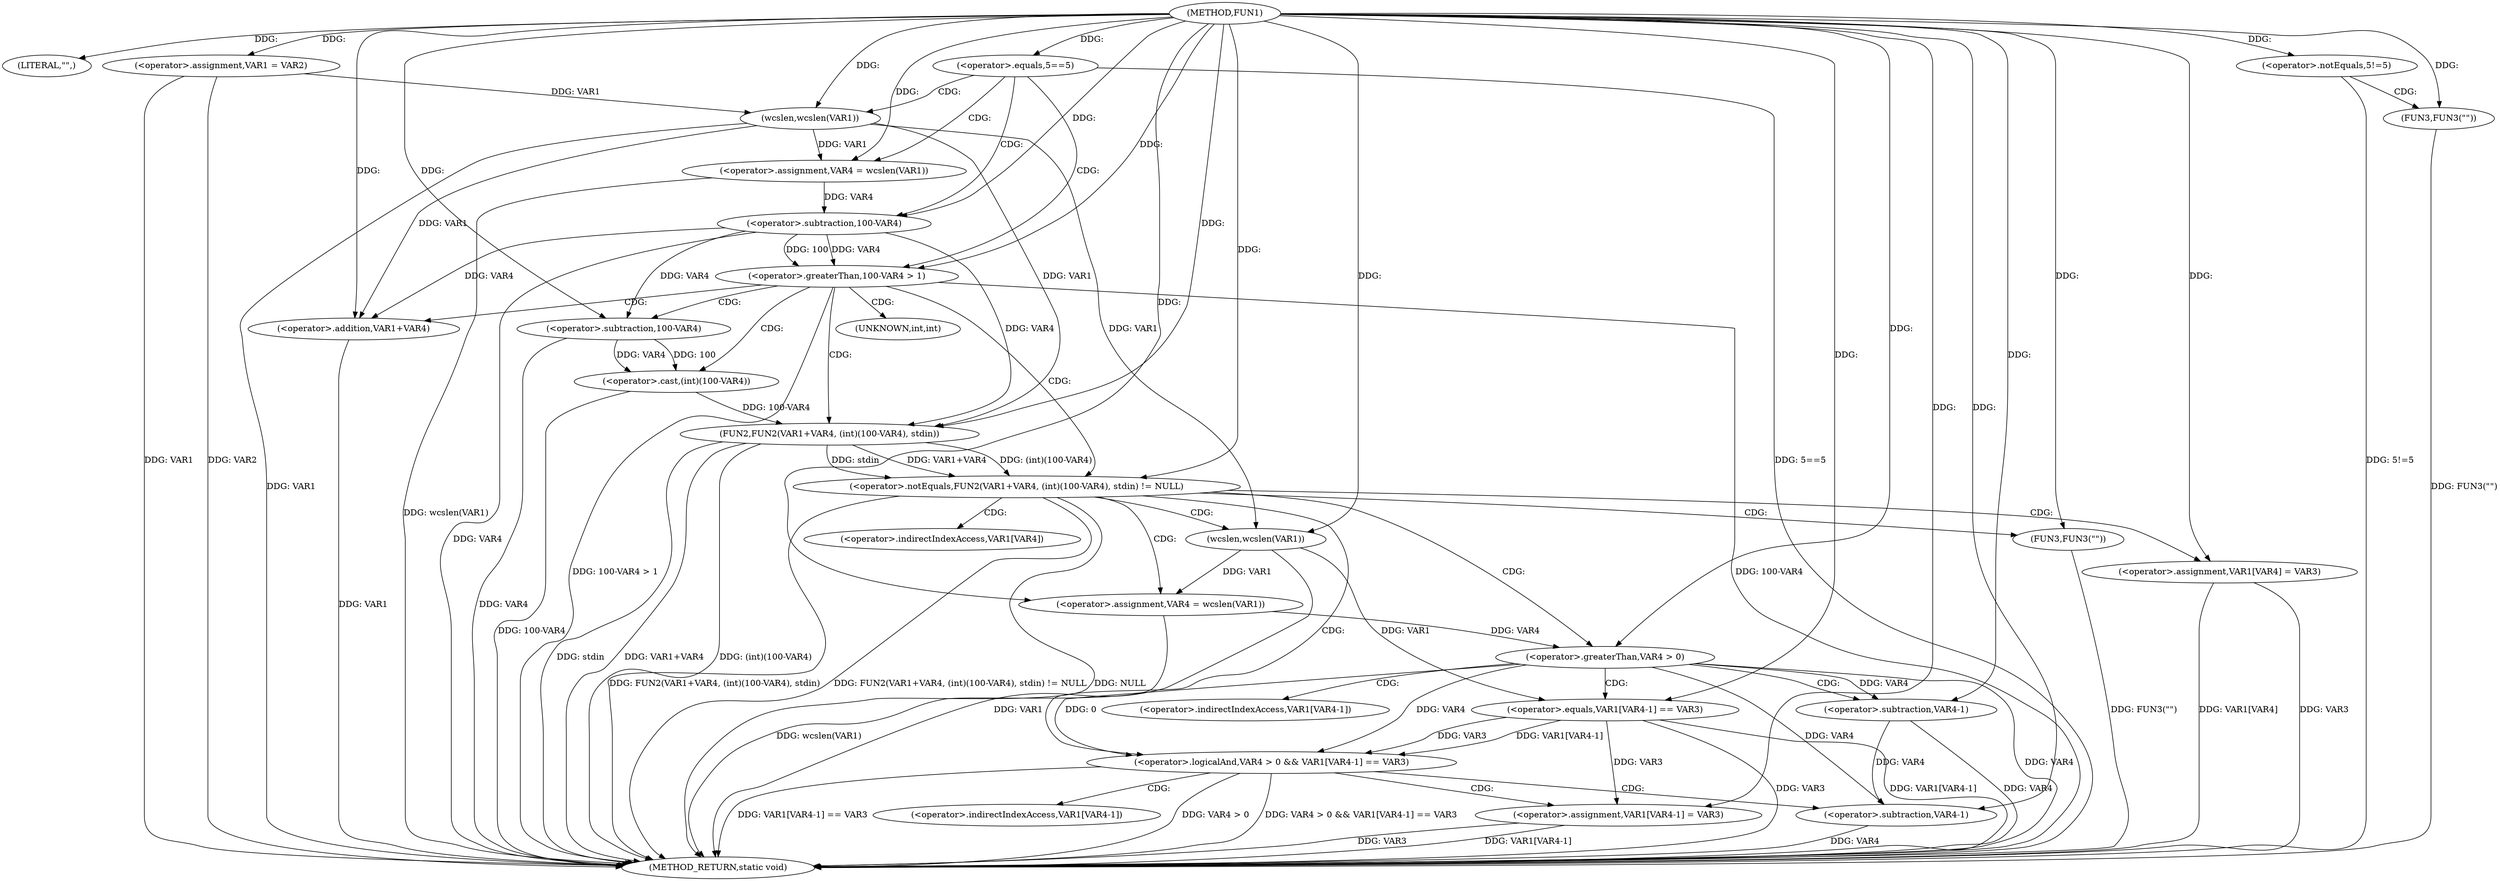 digraph FUN1 {  
"1000100" [label = "(METHOD,FUN1)" ]
"1000181" [label = "(METHOD_RETURN,static void)" ]
"1000103" [label = "(LITERAL,\"\",)" ]
"1000104" [label = "(<operator>.assignment,VAR1 = VAR2)" ]
"1000108" [label = "(<operator>.equals,5==5)" ]
"1000114" [label = "(<operator>.assignment,VAR4 = wcslen(VAR1))" ]
"1000116" [label = "(wcslen,wcslen(VAR1))" ]
"1000119" [label = "(<operator>.greaterThan,100-VAR4 > 1)" ]
"1000120" [label = "(<operator>.subtraction,100-VAR4)" ]
"1000126" [label = "(<operator>.notEquals,FUN2(VAR1+VAR4, (int)(100-VAR4), stdin) != NULL)" ]
"1000127" [label = "(FUN2,FUN2(VAR1+VAR4, (int)(100-VAR4), stdin))" ]
"1000128" [label = "(<operator>.addition,VAR1+VAR4)" ]
"1000131" [label = "(<operator>.cast,(int)(100-VAR4))" ]
"1000133" [label = "(<operator>.subtraction,100-VAR4)" ]
"1000139" [label = "(<operator>.assignment,VAR4 = wcslen(VAR1))" ]
"1000141" [label = "(wcslen,wcslen(VAR1))" ]
"1000144" [label = "(<operator>.logicalAnd,VAR4 > 0 && VAR1[VAR4-1] == VAR3)" ]
"1000145" [label = "(<operator>.greaterThan,VAR4 > 0)" ]
"1000148" [label = "(<operator>.equals,VAR1[VAR4-1] == VAR3)" ]
"1000151" [label = "(<operator>.subtraction,VAR4-1)" ]
"1000156" [label = "(<operator>.assignment,VAR1[VAR4-1] = VAR3)" ]
"1000159" [label = "(<operator>.subtraction,VAR4-1)" ]
"1000165" [label = "(FUN3,FUN3(\"\"))" ]
"1000167" [label = "(<operator>.assignment,VAR1[VAR4] = VAR3)" ]
"1000173" [label = "(<operator>.notEquals,5!=5)" ]
"1000177" [label = "(FUN3,FUN3(\"\"))" ]
"1000132" [label = "(UNKNOWN,int,int)" ]
"1000149" [label = "(<operator>.indirectIndexAccess,VAR1[VAR4-1])" ]
"1000157" [label = "(<operator>.indirectIndexAccess,VAR1[VAR4-1])" ]
"1000168" [label = "(<operator>.indirectIndexAccess,VAR1[VAR4])" ]
  "1000141" -> "1000181"  [ label = "DDG: VAR1"] 
  "1000108" -> "1000181"  [ label = "DDG: 5==5"] 
  "1000156" -> "1000181"  [ label = "DDG: VAR1[VAR4-1]"] 
  "1000104" -> "1000181"  [ label = "DDG: VAR1"] 
  "1000151" -> "1000181"  [ label = "DDG: VAR4"] 
  "1000126" -> "1000181"  [ label = "DDG: FUN2(VAR1+VAR4, (int)(100-VAR4), stdin)"] 
  "1000131" -> "1000181"  [ label = "DDG: 100-VAR4"] 
  "1000148" -> "1000181"  [ label = "DDG: VAR3"] 
  "1000177" -> "1000181"  [ label = "DDG: FUN3(\"\")"] 
  "1000119" -> "1000181"  [ label = "DDG: 100-VAR4 > 1"] 
  "1000114" -> "1000181"  [ label = "DDG: wcslen(VAR1)"] 
  "1000116" -> "1000181"  [ label = "DDG: VAR1"] 
  "1000167" -> "1000181"  [ label = "DDG: VAR1[VAR4]"] 
  "1000126" -> "1000181"  [ label = "DDG: FUN2(VAR1+VAR4, (int)(100-VAR4), stdin) != NULL"] 
  "1000159" -> "1000181"  [ label = "DDG: VAR4"] 
  "1000139" -> "1000181"  [ label = "DDG: wcslen(VAR1)"] 
  "1000128" -> "1000181"  [ label = "DDG: VAR1"] 
  "1000144" -> "1000181"  [ label = "DDG: VAR4 > 0 && VAR1[VAR4-1] == VAR3"] 
  "1000148" -> "1000181"  [ label = "DDG: VAR1[VAR4-1]"] 
  "1000144" -> "1000181"  [ label = "DDG: VAR1[VAR4-1] == VAR3"] 
  "1000133" -> "1000181"  [ label = "DDG: VAR4"] 
  "1000119" -> "1000181"  [ label = "DDG: 100-VAR4"] 
  "1000173" -> "1000181"  [ label = "DDG: 5!=5"] 
  "1000127" -> "1000181"  [ label = "DDG: stdin"] 
  "1000120" -> "1000181"  [ label = "DDG: VAR4"] 
  "1000144" -> "1000181"  [ label = "DDG: VAR4 > 0"] 
  "1000167" -> "1000181"  [ label = "DDG: VAR3"] 
  "1000127" -> "1000181"  [ label = "DDG: VAR1+VAR4"] 
  "1000156" -> "1000181"  [ label = "DDG: VAR3"] 
  "1000145" -> "1000181"  [ label = "DDG: VAR4"] 
  "1000126" -> "1000181"  [ label = "DDG: NULL"] 
  "1000104" -> "1000181"  [ label = "DDG: VAR2"] 
  "1000127" -> "1000181"  [ label = "DDG: (int)(100-VAR4)"] 
  "1000165" -> "1000181"  [ label = "DDG: FUN3(\"\")"] 
  "1000100" -> "1000103"  [ label = "DDG: "] 
  "1000100" -> "1000104"  [ label = "DDG: "] 
  "1000100" -> "1000108"  [ label = "DDG: "] 
  "1000116" -> "1000114"  [ label = "DDG: VAR1"] 
  "1000100" -> "1000114"  [ label = "DDG: "] 
  "1000104" -> "1000116"  [ label = "DDG: VAR1"] 
  "1000100" -> "1000116"  [ label = "DDG: "] 
  "1000120" -> "1000119"  [ label = "DDG: 100"] 
  "1000120" -> "1000119"  [ label = "DDG: VAR4"] 
  "1000100" -> "1000120"  [ label = "DDG: "] 
  "1000114" -> "1000120"  [ label = "DDG: VAR4"] 
  "1000100" -> "1000119"  [ label = "DDG: "] 
  "1000127" -> "1000126"  [ label = "DDG: VAR1+VAR4"] 
  "1000127" -> "1000126"  [ label = "DDG: (int)(100-VAR4)"] 
  "1000127" -> "1000126"  [ label = "DDG: stdin"] 
  "1000116" -> "1000127"  [ label = "DDG: VAR1"] 
  "1000100" -> "1000127"  [ label = "DDG: "] 
  "1000120" -> "1000127"  [ label = "DDG: VAR4"] 
  "1000116" -> "1000128"  [ label = "DDG: VAR1"] 
  "1000100" -> "1000128"  [ label = "DDG: "] 
  "1000120" -> "1000128"  [ label = "DDG: VAR4"] 
  "1000131" -> "1000127"  [ label = "DDG: 100-VAR4"] 
  "1000133" -> "1000131"  [ label = "DDG: 100"] 
  "1000133" -> "1000131"  [ label = "DDG: VAR4"] 
  "1000100" -> "1000133"  [ label = "DDG: "] 
  "1000120" -> "1000133"  [ label = "DDG: VAR4"] 
  "1000100" -> "1000126"  [ label = "DDG: "] 
  "1000141" -> "1000139"  [ label = "DDG: VAR1"] 
  "1000100" -> "1000139"  [ label = "DDG: "] 
  "1000100" -> "1000141"  [ label = "DDG: "] 
  "1000116" -> "1000141"  [ label = "DDG: VAR1"] 
  "1000145" -> "1000144"  [ label = "DDG: VAR4"] 
  "1000145" -> "1000144"  [ label = "DDG: 0"] 
  "1000139" -> "1000145"  [ label = "DDG: VAR4"] 
  "1000100" -> "1000145"  [ label = "DDG: "] 
  "1000148" -> "1000144"  [ label = "DDG: VAR1[VAR4-1]"] 
  "1000148" -> "1000144"  [ label = "DDG: VAR3"] 
  "1000141" -> "1000148"  [ label = "DDG: VAR1"] 
  "1000145" -> "1000151"  [ label = "DDG: VAR4"] 
  "1000100" -> "1000151"  [ label = "DDG: "] 
  "1000100" -> "1000148"  [ label = "DDG: "] 
  "1000148" -> "1000156"  [ label = "DDG: VAR3"] 
  "1000100" -> "1000156"  [ label = "DDG: "] 
  "1000151" -> "1000159"  [ label = "DDG: VAR4"] 
  "1000145" -> "1000159"  [ label = "DDG: VAR4"] 
  "1000100" -> "1000159"  [ label = "DDG: "] 
  "1000100" -> "1000165"  [ label = "DDG: "] 
  "1000100" -> "1000167"  [ label = "DDG: "] 
  "1000100" -> "1000173"  [ label = "DDG: "] 
  "1000100" -> "1000177"  [ label = "DDG: "] 
  "1000108" -> "1000119"  [ label = "CDG: "] 
  "1000108" -> "1000114"  [ label = "CDG: "] 
  "1000108" -> "1000116"  [ label = "CDG: "] 
  "1000108" -> "1000120"  [ label = "CDG: "] 
  "1000119" -> "1000127"  [ label = "CDG: "] 
  "1000119" -> "1000128"  [ label = "CDG: "] 
  "1000119" -> "1000133"  [ label = "CDG: "] 
  "1000119" -> "1000131"  [ label = "CDG: "] 
  "1000119" -> "1000126"  [ label = "CDG: "] 
  "1000119" -> "1000132"  [ label = "CDG: "] 
  "1000126" -> "1000141"  [ label = "CDG: "] 
  "1000126" -> "1000139"  [ label = "CDG: "] 
  "1000126" -> "1000144"  [ label = "CDG: "] 
  "1000126" -> "1000165"  [ label = "CDG: "] 
  "1000126" -> "1000168"  [ label = "CDG: "] 
  "1000126" -> "1000167"  [ label = "CDG: "] 
  "1000126" -> "1000145"  [ label = "CDG: "] 
  "1000144" -> "1000156"  [ label = "CDG: "] 
  "1000144" -> "1000157"  [ label = "CDG: "] 
  "1000144" -> "1000159"  [ label = "CDG: "] 
  "1000145" -> "1000148"  [ label = "CDG: "] 
  "1000145" -> "1000149"  [ label = "CDG: "] 
  "1000145" -> "1000151"  [ label = "CDG: "] 
  "1000173" -> "1000177"  [ label = "CDG: "] 
}
